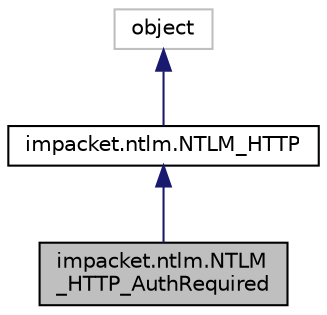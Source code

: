 digraph "impacket.ntlm.NTLM_HTTP_AuthRequired"
{
  edge [fontname="Helvetica",fontsize="10",labelfontname="Helvetica",labelfontsize="10"];
  node [fontname="Helvetica",fontsize="10",shape=record];
  Node0 [label="impacket.ntlm.NTLM\l_HTTP_AuthRequired",height=0.2,width=0.4,color="black", fillcolor="grey75", style="filled", fontcolor="black"];
  Node1 -> Node0 [dir="back",color="midnightblue",fontsize="10",style="solid",fontname="Helvetica"];
  Node1 [label="impacket.ntlm.NTLM_HTTP",height=0.2,width=0.4,color="black", fillcolor="white", style="filled",URL="$classimpacket_1_1ntlm_1_1_n_t_l_m___h_t_t_p.html"];
  Node2 -> Node1 [dir="back",color="midnightblue",fontsize="10",style="solid",fontname="Helvetica"];
  Node2 [label="object",height=0.2,width=0.4,color="grey75", fillcolor="white", style="filled"];
}
